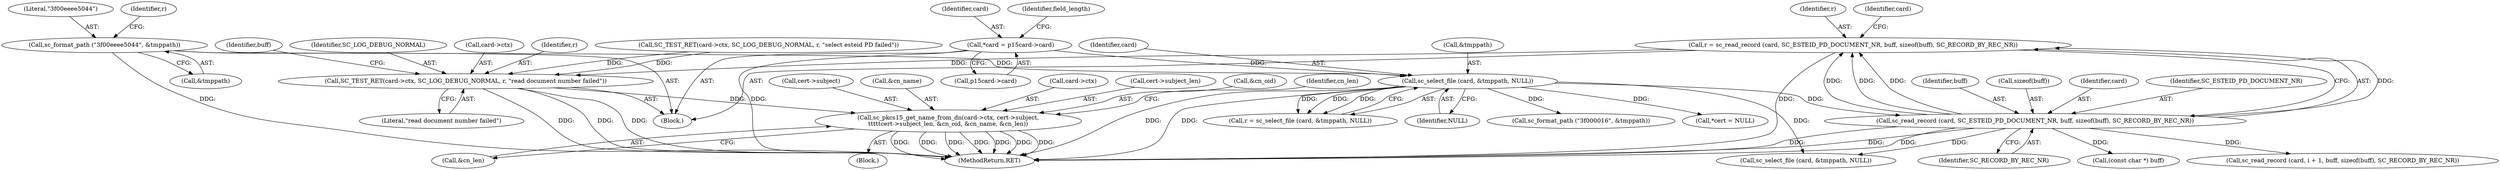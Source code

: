 digraph "0_OpenSC_360e95d45ac4123255a4c796db96337f332160ad#diff-d643a0fa169471dbf2912f4866dc49c5_4@API" {
"1000164" [label="(Call,r = sc_read_record (card, SC_ESTEID_PD_DOCUMENT_NR, buff, sizeof(buff), SC_RECORD_BY_REC_NR))"];
"1000166" [label="(Call,sc_read_record (card, SC_ESTEID_PD_DOCUMENT_NR, buff, sizeof(buff), SC_RECORD_BY_REC_NR))"];
"1000152" [label="(Call,sc_select_file (card, &tmppath, NULL))"];
"1000113" [label="(Call,*card = p15card->card)"];
"1000146" [label="(Call,sc_format_path (\"3f00eeee5044\", &tmppath))"];
"1000173" [label="(Call,SC_TEST_RET(card->ctx, SC_LOG_DEBUG_NORMAL, r, \"read document number failed\"))"];
"1000366" [label="(Call,sc_pkcs15_get_name_from_dn(card->ctx, cert->subject,\n\t\t\t\t\tcert->subject_len, &cn_oid, &cn_name, &cn_len))"];
"1000165" [label="(Identifier,r)"];
"1000177" [label="(Identifier,SC_LOG_DEBUG_NORMAL)"];
"1000146" [label="(Call,sc_format_path (\"3f00eeee5044\", &tmppath))"];
"1000428" [label="(Call,sc_select_file (card, &tmppath, NULL))"];
"1000164" [label="(Call,r = sc_read_record (card, SC_ESTEID_PD_DOCUMENT_NR, buff, sizeof(buff), SC_RECORD_BY_REC_NR))"];
"1000380" [label="(Call,&cn_len)"];
"1000373" [label="(Call,cert->subject_len)"];
"1000169" [label="(Identifier,buff)"];
"1000113" [label="(Call,*card = p15card->card)"];
"1000296" [label="(Call,*cert = NULL)"];
"1000174" [label="(Call,card->ctx)"];
"1000114" [label="(Identifier,card)"];
"1000170" [label="(Call,sizeof(buff))"];
"1000179" [label="(Literal,\"read document number failed\")"];
"1000166" [label="(Call,sc_read_record (card, SC_ESTEID_PD_DOCUMENT_NR, buff, sizeof(buff), SC_RECORD_BY_REC_NR))"];
"1000152" [label="(Call,sc_select_file (card, &tmppath, NULL))"];
"1000148" [label="(Call,&tmppath)"];
"1000111" [label="(Block,)"];
"1000192" [label="(Call,(const char *) buff)"];
"1000481" [label="(Call,sc_read_record (card, i + 1, buff, sizeof(buff), SC_RECORD_BY_REC_NR))"];
"1000173" [label="(Call,SC_TEST_RET(card->ctx, SC_LOG_DEBUG_NORMAL, r, \"read document number failed\"))"];
"1000147" [label="(Literal,\"3f00eeee5044\")"];
"1000354" [label="(Block,)"];
"1000154" [label="(Call,&tmppath)"];
"1000151" [label="(Identifier,r)"];
"1000827" [label="(MethodReturn,RET)"];
"1000366" [label="(Call,sc_pkcs15_get_name_from_dn(card->ctx, cert->subject,\n\t\t\t\t\tcert->subject_len, &cn_oid, &cn_name, &cn_len))"];
"1000150" [label="(Call,r = sc_select_file (card, &tmppath, NULL))"];
"1000178" [label="(Identifier,r)"];
"1000376" [label="(Call,&cn_oid)"];
"1000115" [label="(Call,p15card->card)"];
"1000167" [label="(Identifier,card)"];
"1000153" [label="(Identifier,card)"];
"1000123" [label="(Identifier,field_length)"];
"1000384" [label="(Identifier,cn_len)"];
"1000370" [label="(Call,cert->subject)"];
"1000157" [label="(Call,SC_TEST_RET(card->ctx, SC_LOG_DEBUG_NORMAL, r, \"select esteid PD failed\"))"];
"1000156" [label="(Identifier,NULL)"];
"1000378" [label="(Call,&cn_name)"];
"1000422" [label="(Call,sc_format_path (\"3f000016\", &tmppath))"];
"1000367" [label="(Call,card->ctx)"];
"1000175" [label="(Identifier,card)"];
"1000168" [label="(Identifier,SC_ESTEID_PD_DOCUMENT_NR)"];
"1000182" [label="(Identifier,buff)"];
"1000172" [label="(Identifier,SC_RECORD_BY_REC_NR)"];
"1000164" -> "1000111"  [label="AST: "];
"1000164" -> "1000166"  [label="CFG: "];
"1000165" -> "1000164"  [label="AST: "];
"1000166" -> "1000164"  [label="AST: "];
"1000175" -> "1000164"  [label="CFG: "];
"1000164" -> "1000827"  [label="DDG: "];
"1000166" -> "1000164"  [label="DDG: "];
"1000166" -> "1000164"  [label="DDG: "];
"1000166" -> "1000164"  [label="DDG: "];
"1000166" -> "1000164"  [label="DDG: "];
"1000164" -> "1000173"  [label="DDG: "];
"1000166" -> "1000172"  [label="CFG: "];
"1000167" -> "1000166"  [label="AST: "];
"1000168" -> "1000166"  [label="AST: "];
"1000169" -> "1000166"  [label="AST: "];
"1000170" -> "1000166"  [label="AST: "];
"1000172" -> "1000166"  [label="AST: "];
"1000166" -> "1000827"  [label="DDG: "];
"1000166" -> "1000827"  [label="DDG: "];
"1000166" -> "1000827"  [label="DDG: "];
"1000152" -> "1000166"  [label="DDG: "];
"1000166" -> "1000192"  [label="DDG: "];
"1000166" -> "1000428"  [label="DDG: "];
"1000166" -> "1000481"  [label="DDG: "];
"1000152" -> "1000150"  [label="AST: "];
"1000152" -> "1000156"  [label="CFG: "];
"1000153" -> "1000152"  [label="AST: "];
"1000154" -> "1000152"  [label="AST: "];
"1000156" -> "1000152"  [label="AST: "];
"1000150" -> "1000152"  [label="CFG: "];
"1000152" -> "1000827"  [label="DDG: "];
"1000152" -> "1000827"  [label="DDG: "];
"1000152" -> "1000150"  [label="DDG: "];
"1000152" -> "1000150"  [label="DDG: "];
"1000152" -> "1000150"  [label="DDG: "];
"1000113" -> "1000152"  [label="DDG: "];
"1000146" -> "1000152"  [label="DDG: "];
"1000152" -> "1000296"  [label="DDG: "];
"1000152" -> "1000422"  [label="DDG: "];
"1000152" -> "1000428"  [label="DDG: "];
"1000113" -> "1000111"  [label="AST: "];
"1000113" -> "1000115"  [label="CFG: "];
"1000114" -> "1000113"  [label="AST: "];
"1000115" -> "1000113"  [label="AST: "];
"1000123" -> "1000113"  [label="CFG: "];
"1000113" -> "1000827"  [label="DDG: "];
"1000146" -> "1000111"  [label="AST: "];
"1000146" -> "1000148"  [label="CFG: "];
"1000147" -> "1000146"  [label="AST: "];
"1000148" -> "1000146"  [label="AST: "];
"1000151" -> "1000146"  [label="CFG: "];
"1000146" -> "1000827"  [label="DDG: "];
"1000173" -> "1000111"  [label="AST: "];
"1000173" -> "1000179"  [label="CFG: "];
"1000174" -> "1000173"  [label="AST: "];
"1000177" -> "1000173"  [label="AST: "];
"1000178" -> "1000173"  [label="AST: "];
"1000179" -> "1000173"  [label="AST: "];
"1000182" -> "1000173"  [label="CFG: "];
"1000173" -> "1000827"  [label="DDG: "];
"1000173" -> "1000827"  [label="DDG: "];
"1000173" -> "1000827"  [label="DDG: "];
"1000157" -> "1000173"  [label="DDG: "];
"1000157" -> "1000173"  [label="DDG: "];
"1000173" -> "1000366"  [label="DDG: "];
"1000366" -> "1000354"  [label="AST: "];
"1000366" -> "1000380"  [label="CFG: "];
"1000367" -> "1000366"  [label="AST: "];
"1000370" -> "1000366"  [label="AST: "];
"1000373" -> "1000366"  [label="AST: "];
"1000376" -> "1000366"  [label="AST: "];
"1000378" -> "1000366"  [label="AST: "];
"1000380" -> "1000366"  [label="AST: "];
"1000384" -> "1000366"  [label="CFG: "];
"1000366" -> "1000827"  [label="DDG: "];
"1000366" -> "1000827"  [label="DDG: "];
"1000366" -> "1000827"  [label="DDG: "];
"1000366" -> "1000827"  [label="DDG: "];
"1000366" -> "1000827"  [label="DDG: "];
"1000366" -> "1000827"  [label="DDG: "];
"1000366" -> "1000827"  [label="DDG: "];
}
